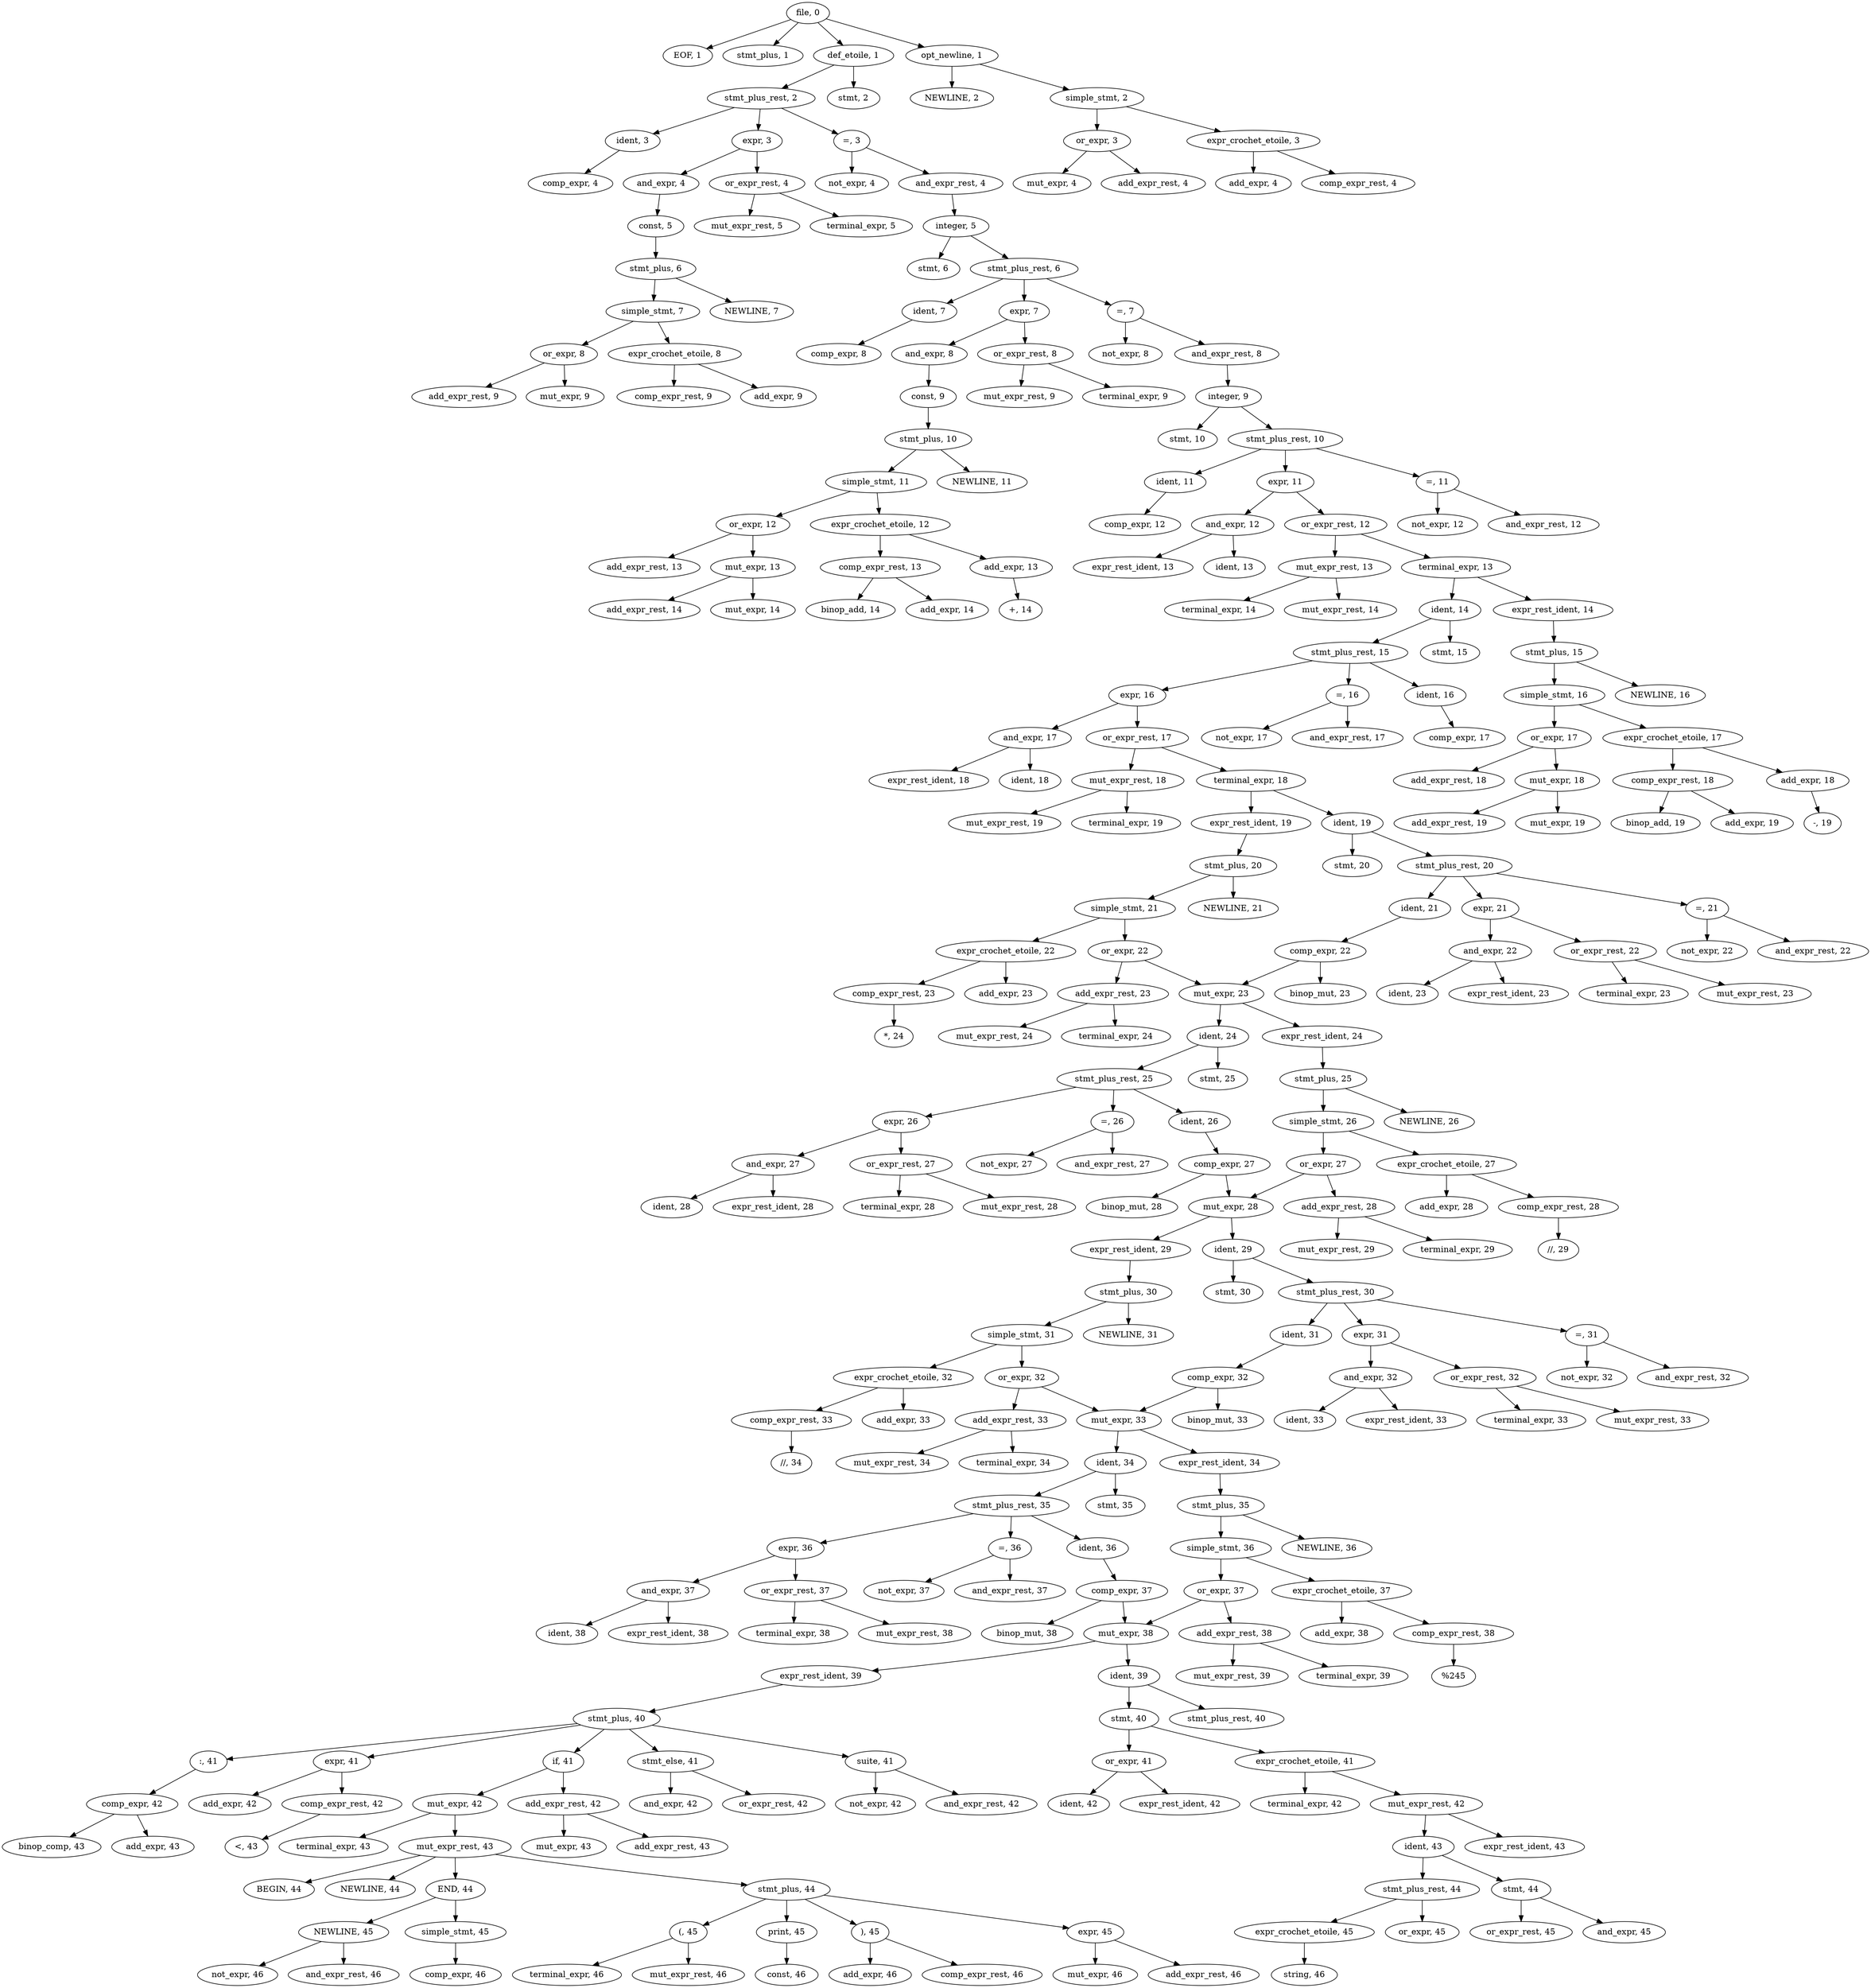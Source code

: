 digraph G {
"file, 0";
"file, 0" -> "EOF, 1";
"EOF, 1";
"file, 0" -> "stmt_plus, 1";
"stmt_plus, 1";
"file, 0" -> "def_etoile, 1";
"def_etoile, 1";
"def_etoile, 1" -> "stmt_plus_rest, 2";
"stmt_plus_rest, 2";
"stmt_plus_rest, 2" -> "expr, 3";
"expr, 3";
"expr, 3" -> "or_expr_rest, 4";
"or_expr_rest, 4";
"or_expr_rest, 4" -> "mut_expr_rest, 5";
"mut_expr_rest, 5";
"or_expr_rest, 4" -> "terminal_expr, 5";
"terminal_expr, 5";
"expr, 3" -> "and_expr, 4";
"and_expr, 4";
"and_expr, 4" -> "const, 5";
"const, 5";
"const, 5" -> "stmt_plus, 6";
"stmt_plus, 6";
"stmt_plus, 6" -> "NEWLINE, 7";
"NEWLINE, 7";
"stmt_plus, 6" -> "simple_stmt, 7";
"simple_stmt, 7";
"simple_stmt, 7" -> "expr_crochet_etoile, 8";
"expr_crochet_etoile, 8";
"expr_crochet_etoile, 8" -> "comp_expr_rest, 9";
"comp_expr_rest, 9";
"expr_crochet_etoile, 8" -> "add_expr, 9";
"add_expr, 9";
"simple_stmt, 7" -> "or_expr, 8";
"or_expr, 8";
"or_expr, 8" -> "add_expr_rest, 9";
"add_expr_rest, 9";
"or_expr, 8" -> "mut_expr, 9";
"mut_expr, 9";
"stmt_plus_rest, 2" -> "=, 3";
"=, 3";
"=, 3" -> "and_expr_rest, 4";
"and_expr_rest, 4";
"and_expr_rest, 4" -> "integer, 5";
"integer, 5";
"integer, 5" -> "stmt_plus_rest, 6";
"stmt_plus_rest, 6";
"stmt_plus_rest, 6" -> "expr, 7";
"expr, 7";
"expr, 7" -> "or_expr_rest, 8";
"or_expr_rest, 8";
"or_expr_rest, 8" -> "mut_expr_rest, 9";
"mut_expr_rest, 9";
"or_expr_rest, 8" -> "terminal_expr, 9";
"terminal_expr, 9";
"expr, 7" -> "and_expr, 8";
"and_expr, 8";
"and_expr, 8" -> "const, 9";
"const, 9";
"const, 9" -> "stmt_plus, 10";
"stmt_plus, 10";
"stmt_plus, 10" -> "NEWLINE, 11";
"NEWLINE, 11";
"stmt_plus, 10" -> "simple_stmt, 11";
"simple_stmt, 11";
"simple_stmt, 11" -> "expr_crochet_etoile, 12";
"expr_crochet_etoile, 12";
"expr_crochet_etoile, 12" -> "comp_expr_rest, 13";
"comp_expr_rest, 13";
"comp_expr_rest, 13" -> "add_expr, 14";
"add_expr, 14";
"comp_expr_rest, 13" -> "binop_add, 14";
"binop_add, 14";
"expr_crochet_etoile, 12" -> "add_expr, 13";
"add_expr, 13";
"add_expr, 13" -> "+, 14";
"+, 14";
"simple_stmt, 11" -> "or_expr, 12";
"or_expr, 12";
"or_expr, 12" -> "add_expr_rest, 13";
"add_expr_rest, 13";
"or_expr, 12" -> "mut_expr, 13";
"mut_expr, 13";
"mut_expr, 13" -> "add_expr_rest, 14";
"add_expr_rest, 14";
"mut_expr, 13" -> "mut_expr, 14";
"mut_expr, 14";
"stmt_plus_rest, 6" -> "=, 7";
"=, 7";
"=, 7" -> "and_expr_rest, 8";
"and_expr_rest, 8";
"and_expr_rest, 8" -> "integer, 9";
"integer, 9";
"integer, 9" -> "stmt_plus_rest, 10";
"stmt_plus_rest, 10";
"stmt_plus_rest, 10" -> "expr, 11";
"expr, 11";
"expr, 11" -> "or_expr_rest, 12";
"or_expr_rest, 12";
"or_expr_rest, 12" -> "mut_expr_rest, 13";
"mut_expr_rest, 13";
"mut_expr_rest, 13" -> "mut_expr_rest, 14";
"mut_expr_rest, 14";
"mut_expr_rest, 13" -> "terminal_expr, 14";
"terminal_expr, 14";
"or_expr_rest, 12" -> "terminal_expr, 13";
"terminal_expr, 13";
"terminal_expr, 13" -> "expr_rest_ident, 14";
"expr_rest_ident, 14";
"expr_rest_ident, 14" -> "stmt_plus, 15";
"stmt_plus, 15";
"stmt_plus, 15" -> "NEWLINE, 16";
"NEWLINE, 16";
"stmt_plus, 15" -> "simple_stmt, 16";
"simple_stmt, 16";
"simple_stmt, 16" -> "expr_crochet_etoile, 17";
"expr_crochet_etoile, 17";
"expr_crochet_etoile, 17" -> "comp_expr_rest, 18";
"comp_expr_rest, 18";
"comp_expr_rest, 18" -> "add_expr, 19";
"add_expr, 19";
"comp_expr_rest, 18" -> "binop_add, 19";
"binop_add, 19";
"expr_crochet_etoile, 17" -> "add_expr, 18";
"add_expr, 18";
"add_expr, 18" -> "-, 19";
"-, 19";
"simple_stmt, 16" -> "or_expr, 17";
"or_expr, 17";
"or_expr, 17" -> "add_expr_rest, 18";
"add_expr_rest, 18";
"or_expr, 17" -> "mut_expr, 18";
"mut_expr, 18";
"mut_expr, 18" -> "add_expr_rest, 19";
"add_expr_rest, 19";
"mut_expr, 18" -> "mut_expr, 19";
"mut_expr, 19";
"terminal_expr, 13" -> "ident, 14";
"ident, 14";
"ident, 14" -> "stmt_plus_rest, 15";
"stmt_plus_rest, 15";
"stmt_plus_rest, 15" -> "expr, 16";
"expr, 16";
"expr, 16" -> "or_expr_rest, 17";
"or_expr_rest, 17";
"or_expr_rest, 17" -> "mut_expr_rest, 18";
"mut_expr_rest, 18";
"mut_expr_rest, 18" -> "mut_expr_rest, 19";
"mut_expr_rest, 19";
"mut_expr_rest, 18" -> "terminal_expr, 19";
"terminal_expr, 19";
"or_expr_rest, 17" -> "terminal_expr, 18";
"terminal_expr, 18";
"terminal_expr, 18" -> "expr_rest_ident, 19";
"expr_rest_ident, 19";
"expr_rest_ident, 19" -> "stmt_plus, 20";
"stmt_plus, 20";
"stmt_plus, 20" -> "NEWLINE, 21";
"NEWLINE, 21";
"stmt_plus, 20" -> "simple_stmt, 21";
"simple_stmt, 21";
"simple_stmt, 21" -> "expr_crochet_etoile, 22";
"expr_crochet_etoile, 22";
"expr_crochet_etoile, 22" -> "comp_expr_rest, 23";
"comp_expr_rest, 23";
"comp_expr_rest, 23" -> "*, 24";
"*, 24";
"expr_crochet_etoile, 22" -> "add_expr, 23";
"add_expr, 23";
"simple_stmt, 21" -> "or_expr, 22";
"or_expr, 22";
"or_expr, 22" -> "add_expr_rest, 23";
"add_expr_rest, 23";
"add_expr_rest, 23" -> "mut_expr_rest, 24";
"mut_expr_rest, 24";
"add_expr_rest, 23" -> "terminal_expr, 24";
"terminal_expr, 24";
"or_expr, 22" -> "mut_expr, 23";
"mut_expr, 23";
"mut_expr, 23" -> "expr_rest_ident, 24";
"expr_rest_ident, 24";
"expr_rest_ident, 24" -> "stmt_plus, 25";
"stmt_plus, 25";
"stmt_plus, 25" -> "NEWLINE, 26";
"NEWLINE, 26";
"stmt_plus, 25" -> "simple_stmt, 26";
"simple_stmt, 26";
"simple_stmt, 26" -> "expr_crochet_etoile, 27";
"expr_crochet_etoile, 27";
"expr_crochet_etoile, 27" -> "comp_expr_rest, 28";
"comp_expr_rest, 28";
"comp_expr_rest, 28" -> "//, 29";
"//, 29";
"expr_crochet_etoile, 27" -> "add_expr, 28";
"add_expr, 28";
"simple_stmt, 26" -> "or_expr, 27";
"or_expr, 27";
"or_expr, 27" -> "add_expr_rest, 28";
"add_expr_rest, 28";
"add_expr_rest, 28" -> "mut_expr_rest, 29";
"mut_expr_rest, 29";
"add_expr_rest, 28" -> "terminal_expr, 29";
"terminal_expr, 29";
"or_expr, 27" -> "mut_expr, 28";
"mut_expr, 28";
"mut_expr, 28" -> "expr_rest_ident, 29";
"expr_rest_ident, 29";
"expr_rest_ident, 29" -> "stmt_plus, 30";
"stmt_plus, 30";
"stmt_plus, 30" -> "NEWLINE, 31";
"NEWLINE, 31";
"stmt_plus, 30" -> "simple_stmt, 31";
"simple_stmt, 31";
"simple_stmt, 31" -> "expr_crochet_etoile, 32";
"expr_crochet_etoile, 32";
"expr_crochet_etoile, 32" -> "comp_expr_rest, 33";
"comp_expr_rest, 33";
"comp_expr_rest, 33" -> "//, 34";
"//, 34";
"expr_crochet_etoile, 32" -> "add_expr, 33";
"add_expr, 33";
"simple_stmt, 31" -> "or_expr, 32";
"or_expr, 32";
"or_expr, 32" -> "add_expr_rest, 33";
"add_expr_rest, 33";
"add_expr_rest, 33" -> "mut_expr_rest, 34";
"mut_expr_rest, 34";
"add_expr_rest, 33" -> "terminal_expr, 34";
"terminal_expr, 34";
"or_expr, 32" -> "mut_expr, 33";
"mut_expr, 33";
"mut_expr, 33" -> "expr_rest_ident, 34";
"expr_rest_ident, 34";
"expr_rest_ident, 34" -> "stmt_plus, 35";
"stmt_plus, 35";
"stmt_plus, 35" -> "NEWLINE, 36";
"NEWLINE, 36";
"stmt_plus, 35" -> "simple_stmt, 36";
"simple_stmt, 36";
"simple_stmt, 36" -> "expr_crochet_etoile, 37";
"expr_crochet_etoile, 37";
"expr_crochet_etoile, 37" -> "comp_expr_rest, 38";
"comp_expr_rest, 38";
"comp_expr_rest, 38" -> "%, 39";
"%, 39";
"expr_crochet_etoile, 37" -> "add_expr, 38";
"add_expr, 38";
"simple_stmt, 36" -> "or_expr, 37";
"or_expr, 37";
"or_expr, 37" -> "add_expr_rest, 38";
"add_expr_rest, 38";
"add_expr_rest, 38" -> "mut_expr_rest, 39";
"mut_expr_rest, 39";
"add_expr_rest, 38" -> "terminal_expr, 39";
"terminal_expr, 39";
"or_expr, 37" -> "mut_expr, 38";
"mut_expr, 38";
"mut_expr, 38" -> "expr_rest_ident, 39";
"expr_rest_ident, 39";
"expr_rest_ident, 39" -> "stmt_plus, 40";
"stmt_plus, 40";
"stmt_plus, 40" -> "stmt_else, 41";
"stmt_else, 41";
"stmt_else, 41" -> "or_expr_rest, 42";
"or_expr_rest, 42";
"stmt_else, 41" -> "and_expr, 42";
"and_expr, 42";
"stmt_plus, 40" -> "suite, 41";
"suite, 41";
"suite, 41" -> "and_expr_rest, 42";
"and_expr_rest, 42";
"suite, 41" -> "not_expr, 42";
"not_expr, 42";
"stmt_plus, 40" -> ":, 41";
":, 41";
":, 41" -> "comp_expr, 42";
"comp_expr, 42";
"comp_expr, 42" -> "add_expr, 43";
"add_expr, 43";
"comp_expr, 42" -> "binop_comp, 43";
"binop_comp, 43";
"stmt_plus, 40" -> "expr, 41";
"expr, 41";
"expr, 41" -> "comp_expr_rest, 42";
"comp_expr_rest, 42";
"comp_expr_rest, 42" -> "<, 43";
"<, 43";
"expr, 41" -> "add_expr, 42";
"add_expr, 42";
"stmt_plus, 40" -> "if, 41";
"if, 41";
"if, 41" -> "add_expr_rest, 42";
"add_expr_rest, 42";
"add_expr_rest, 42" -> "add_expr_rest, 43";
"add_expr_rest, 43";
"add_expr_rest, 42" -> "mut_expr, 43";
"mut_expr, 43";
"if, 41" -> "mut_expr, 42";
"mut_expr, 42";
"mut_expr, 42" -> "mut_expr_rest, 43";
"mut_expr_rest, 43";
"mut_expr_rest, 43" -> "END, 44";
"END, 44";
"END, 44" -> "NEWLINE, 45";
"NEWLINE, 45";
"NEWLINE, 45" -> "and_expr_rest, 46";
"and_expr_rest, 46";
"NEWLINE, 45" -> "not_expr, 46";
"not_expr, 46";
"END, 44" -> "simple_stmt, 45";
"simple_stmt, 45";
"simple_stmt, 45" -> "comp_expr, 46";
"comp_expr, 46";
"mut_expr_rest, 43" -> "stmt_plus, 44";
"stmt_plus, 44";
"stmt_plus, 44" -> "), 45";
"), 45";
"), 45" -> "comp_expr_rest, 46";
"comp_expr_rest, 46";
"), 45" -> "add_expr, 46";
"add_expr, 46";
"stmt_plus, 44" -> "expr, 45";
"expr, 45";
"expr, 45" -> "add_expr_rest, 46";
"add_expr_rest, 46";
"expr, 45" -> "mut_expr, 46";
"mut_expr, 46";
"stmt_plus, 44" -> "(, 45";
"(, 45";
"(, 45" -> "mut_expr_rest, 46";
"mut_expr_rest, 46";
"(, 45" -> "terminal_expr, 46";
"terminal_expr, 46";
"stmt_plus, 44" -> "print, 45";
"print, 45";
"print, 45" -> "const, 46";
"const, 46";
"mut_expr_rest, 43" -> "BEGIN, 44";
"BEGIN, 44";
"mut_expr_rest, 43" -> "NEWLINE, 44";
"NEWLINE, 44";
"mut_expr, 42" -> "terminal_expr, 43";
"terminal_expr, 43";
"mut_expr, 38" -> "ident, 39";
"ident, 39";
"ident, 39" -> "stmt_plus_rest, 40";
"stmt_plus_rest, 40";
"ident, 39" -> "stmt, 40";
"stmt, 40";
"stmt, 40" -> "expr_crochet_etoile, 41";
"expr_crochet_etoile, 41";
"expr_crochet_etoile, 41" -> "mut_expr_rest, 42";
"mut_expr_rest, 42";
"mut_expr_rest, 42" -> "expr_rest_ident, 43";
"expr_rest_ident, 43";
"mut_expr_rest, 42" -> "ident, 43";
"ident, 43";
"ident, 43" -> "stmt_plus_rest, 44";
"stmt_plus_rest, 44";
"stmt_plus_rest, 44" -> "expr_crochet_etoile, 45";
"expr_crochet_etoile, 45";
"expr_crochet_etoile, 45" -> "string, 46";
"string, 46";
"stmt_plus_rest, 44" -> "or_expr, 45";
"or_expr, 45";
"ident, 43" -> "stmt, 44";
"stmt, 44";
"stmt, 44" -> "or_expr_rest, 45";
"or_expr_rest, 45";
"stmt, 44" -> "and_expr, 45";
"and_expr, 45";
"expr_crochet_etoile, 41" -> "terminal_expr, 42";
"terminal_expr, 42";
"stmt, 40" -> "or_expr, 41";
"or_expr, 41";
"or_expr, 41" -> "expr_rest_ident, 42";
"expr_rest_ident, 42";
"or_expr, 41" -> "ident, 42";
"ident, 42";
"mut_expr, 33" -> "ident, 34";
"ident, 34";
"ident, 34" -> "stmt_plus_rest, 35";
"stmt_plus_rest, 35";
"stmt_plus_rest, 35" -> "expr, 36";
"expr, 36";
"expr, 36" -> "or_expr_rest, 37";
"or_expr_rest, 37";
"or_expr_rest, 37" -> "mut_expr_rest, 38";
"mut_expr_rest, 38";
"or_expr_rest, 37" -> "terminal_expr, 38";
"terminal_expr, 38";
"expr, 36" -> "and_expr, 37";
"and_expr, 37";
"and_expr, 37" -> "expr_rest_ident, 38";
"expr_rest_ident, 38";
"and_expr, 37" -> "ident, 38";
"ident, 38";
"stmt_plus_rest, 35" -> "=, 36";
"=, 36";
"=, 36" -> "and_expr_rest, 37";
"and_expr_rest, 37";
"=, 36" -> "not_expr, 37";
"not_expr, 37";
"stmt_plus_rest, 35" -> "ident, 36";
"ident, 36";
"ident, 36" -> "comp_expr, 37";
"comp_expr, 37";
"comp_expr, 37" -> "mut_expr, 38";
"mut_expr, 38";
"comp_expr, 37" -> "binop_mut, 38";
"binop_mut, 38";
"ident, 34" -> "stmt, 35";
"stmt, 35";
"mut_expr, 28" -> "ident, 29";
"ident, 29";
"ident, 29" -> "stmt_plus_rest, 30";
"stmt_plus_rest, 30";
"stmt_plus_rest, 30" -> "expr, 31";
"expr, 31";
"expr, 31" -> "or_expr_rest, 32";
"or_expr_rest, 32";
"or_expr_rest, 32" -> "mut_expr_rest, 33";
"mut_expr_rest, 33";
"or_expr_rest, 32" -> "terminal_expr, 33";
"terminal_expr, 33";
"expr, 31" -> "and_expr, 32";
"and_expr, 32";
"and_expr, 32" -> "expr_rest_ident, 33";
"expr_rest_ident, 33";
"and_expr, 32" -> "ident, 33";
"ident, 33";
"stmt_plus_rest, 30" -> "=, 31";
"=, 31";
"=, 31" -> "and_expr_rest, 32";
"and_expr_rest, 32";
"=, 31" -> "not_expr, 32";
"not_expr, 32";
"stmt_plus_rest, 30" -> "ident, 31";
"ident, 31";
"ident, 31" -> "comp_expr, 32";
"comp_expr, 32";
"comp_expr, 32" -> "mut_expr, 33";
"mut_expr, 33";
"comp_expr, 32" -> "binop_mut, 33";
"binop_mut, 33";
"ident, 29" -> "stmt, 30";
"stmt, 30";
"mut_expr, 23" -> "ident, 24";
"ident, 24";
"ident, 24" -> "stmt_plus_rest, 25";
"stmt_plus_rest, 25";
"stmt_plus_rest, 25" -> "expr, 26";
"expr, 26";
"expr, 26" -> "or_expr_rest, 27";
"or_expr_rest, 27";
"or_expr_rest, 27" -> "mut_expr_rest, 28";
"mut_expr_rest, 28";
"or_expr_rest, 27" -> "terminal_expr, 28";
"terminal_expr, 28";
"expr, 26" -> "and_expr, 27";
"and_expr, 27";
"and_expr, 27" -> "expr_rest_ident, 28";
"expr_rest_ident, 28";
"and_expr, 27" -> "ident, 28";
"ident, 28";
"stmt_plus_rest, 25" -> "=, 26";
"=, 26";
"=, 26" -> "and_expr_rest, 27";
"and_expr_rest, 27";
"=, 26" -> "not_expr, 27";
"not_expr, 27";
"stmt_plus_rest, 25" -> "ident, 26";
"ident, 26";
"ident, 26" -> "comp_expr, 27";
"comp_expr, 27";
"comp_expr, 27" -> "mut_expr, 28";
"mut_expr, 28";
"comp_expr, 27" -> "binop_mut, 28";
"binop_mut, 28";
"ident, 24" -> "stmt, 25";
"stmt, 25";
"terminal_expr, 18" -> "ident, 19";
"ident, 19";
"ident, 19" -> "stmt_plus_rest, 20";
"stmt_plus_rest, 20";
"stmt_plus_rest, 20" -> "expr, 21";
"expr, 21";
"expr, 21" -> "or_expr_rest, 22";
"or_expr_rest, 22";
"or_expr_rest, 22" -> "mut_expr_rest, 23";
"mut_expr_rest, 23";
"or_expr_rest, 22" -> "terminal_expr, 23";
"terminal_expr, 23";
"expr, 21" -> "and_expr, 22";
"and_expr, 22";
"and_expr, 22" -> "expr_rest_ident, 23";
"expr_rest_ident, 23";
"and_expr, 22" -> "ident, 23";
"ident, 23";
"stmt_plus_rest, 20" -> "=, 21";
"=, 21";
"=, 21" -> "and_expr_rest, 22";
"and_expr_rest, 22";
"=, 21" -> "not_expr, 22";
"not_expr, 22";
"stmt_plus_rest, 20" -> "ident, 21";
"ident, 21";
"ident, 21" -> "comp_expr, 22";
"comp_expr, 22";
"comp_expr, 22" -> "mut_expr, 23";
"mut_expr, 23";
"comp_expr, 22" -> "binop_mut, 23";
"binop_mut, 23";
"ident, 19" -> "stmt, 20";
"stmt, 20";
"expr, 16" -> "and_expr, 17";
"and_expr, 17";
"and_expr, 17" -> "expr_rest_ident, 18";
"expr_rest_ident, 18";
"and_expr, 17" -> "ident, 18";
"ident, 18";
"stmt_plus_rest, 15" -> "=, 16";
"=, 16";
"=, 16" -> "and_expr_rest, 17";
"and_expr_rest, 17";
"=, 16" -> "not_expr, 17";
"not_expr, 17";
"stmt_plus_rest, 15" -> "ident, 16";
"ident, 16";
"ident, 16" -> "comp_expr, 17";
"comp_expr, 17";
"ident, 14" -> "stmt, 15";
"stmt, 15";
"expr, 11" -> "and_expr, 12";
"and_expr, 12";
"and_expr, 12" -> "expr_rest_ident, 13";
"expr_rest_ident, 13";
"and_expr, 12" -> "ident, 13";
"ident, 13";
"stmt_plus_rest, 10" -> "=, 11";
"=, 11";
"=, 11" -> "and_expr_rest, 12";
"and_expr_rest, 12";
"=, 11" -> "not_expr, 12";
"not_expr, 12";
"stmt_plus_rest, 10" -> "ident, 11";
"ident, 11";
"ident, 11" -> "comp_expr, 12";
"comp_expr, 12";
"integer, 9" -> "stmt, 10";
"stmt, 10";
"=, 7" -> "not_expr, 8";
"not_expr, 8";
"stmt_plus_rest, 6" -> "ident, 7";
"ident, 7";
"ident, 7" -> "comp_expr, 8";
"comp_expr, 8";
"integer, 5" -> "stmt, 6";
"stmt, 6";
"=, 3" -> "not_expr, 4";
"not_expr, 4";
"stmt_plus_rest, 2" -> "ident, 3";
"ident, 3";
"ident, 3" -> "comp_expr, 4";
"comp_expr, 4";
"def_etoile, 1" -> "stmt, 2";
"stmt, 2";
"file, 0" -> "opt_newline, 1";
"opt_newline, 1";
"opt_newline, 1" -> "NEWLINE, 2";
"NEWLINE, 2";
"opt_newline, 1" -> "simple_stmt, 2";
"simple_stmt, 2";
"simple_stmt, 2" -> "expr_crochet_etoile, 3";
"expr_crochet_etoile, 3";
"expr_crochet_etoile, 3" -> "comp_expr_rest, 4";
"comp_expr_rest, 4";
"expr_crochet_etoile, 3" -> "add_expr, 4";
"add_expr, 4";
"simple_stmt, 2" -> "or_expr, 3";
"or_expr, 3";
"or_expr, 3" -> "add_expr_rest, 4";
"add_expr_rest, 4";
"or_expr, 3" -> "mut_expr, 4";
"mut_expr, 4";
}
